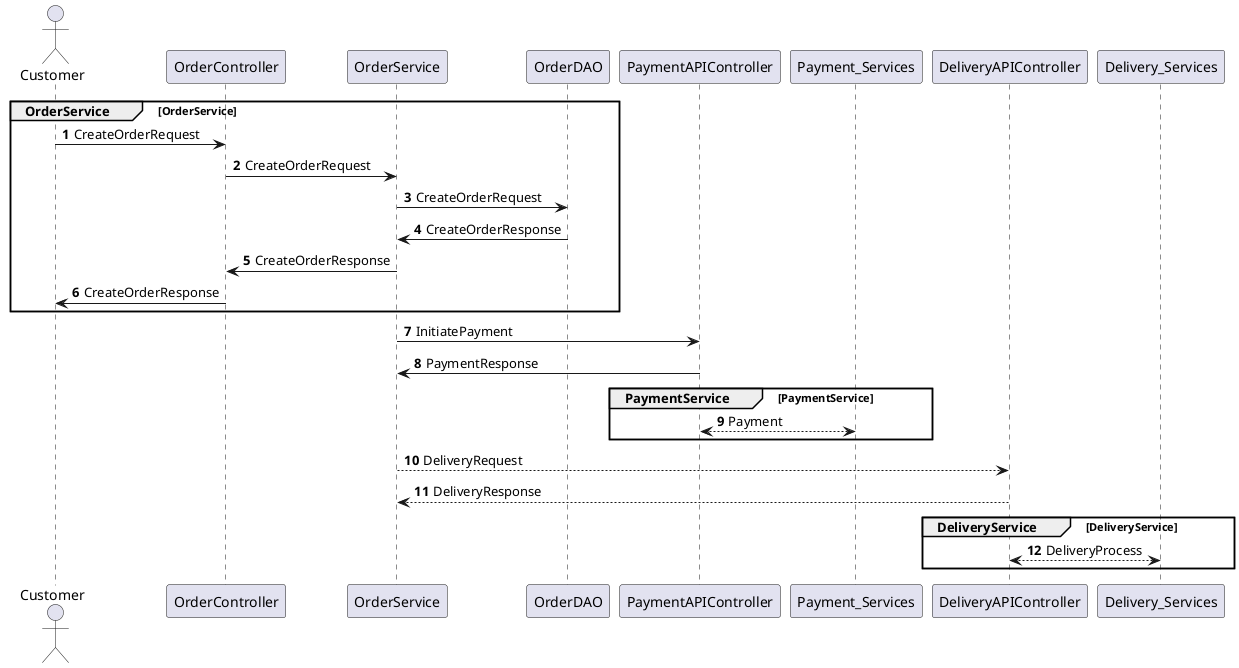 @startuml
'https://plantuml.com/sequence-diagram

autonumber
Actor Customer as Customer
group OrderService [OrderService]

Customer -> OrderController: CreateOrderRequest
OrderController -> OrderService: CreateOrderRequest
OrderService -> OrderDAO: CreateOrderRequest

OrderDAO -> OrderService : CreateOrderResponse
OrderService -> OrderController : CreateOrderResponse
OrderController ->  Customer: CreateOrderResponse
end

OrderService -> PaymentAPIController : InitiatePayment
PaymentAPIController -> OrderService : PaymentResponse

group PaymentService [PaymentService]
PaymentAPIController <--> Payment_Services : Payment
end

OrderService --> DeliveryAPIController : DeliveryRequest
DeliveryAPIController --> OrderService : DeliveryResponse
group DeliveryService [DeliveryService]
DeliveryAPIController <--> Delivery_Services : DeliveryProcess
end


@enduml